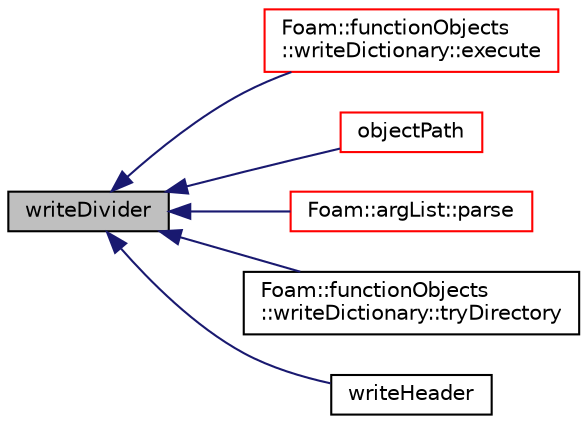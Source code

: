 digraph "writeDivider"
{
  bgcolor="transparent";
  edge [fontname="Helvetica",fontsize="10",labelfontname="Helvetica",labelfontsize="10"];
  node [fontname="Helvetica",fontsize="10",shape=record];
  rankdir="LR";
  Node1 [label="writeDivider",height=0.2,width=0.4,color="black", fillcolor="grey75", style="filled", fontcolor="black"];
  Node1 -> Node2 [dir="back",color="midnightblue",fontsize="10",style="solid",fontname="Helvetica"];
  Node2 [label="Foam::functionObjects\l::writeDictionary::execute",height=0.2,width=0.4,color="red",URL="$a02972.html#a61af3e60b94ae3e748f6fbac1e794af7",tooltip="Execute, currently does nothing. "];
  Node1 -> Node3 [dir="back",color="midnightblue",fontsize="10",style="solid",fontname="Helvetica"];
  Node3 [label="objectPath",height=0.2,width=0.4,color="red",URL="$a01197.html#ae9ba7dea4e76406505be53e67a8b91f4",tooltip="Return complete path + object name. "];
  Node1 -> Node4 [dir="back",color="midnightblue",fontsize="10",style="solid",fontname="Helvetica"];
  Node4 [label="Foam::argList::parse",height=0.2,width=0.4,color="red",URL="$a00067.html#a00aad68f835a5c0bcb8920505bb0bd10",tooltip="Parse. "];
  Node1 -> Node5 [dir="back",color="midnightblue",fontsize="10",style="solid",fontname="Helvetica"];
  Node5 [label="Foam::functionObjects\l::writeDictionary::tryDirectory",height=0.2,width=0.4,color="black",URL="$a02972.html#a113e00641d54672c81a440cfcb170ce2",tooltip="Helper function to write the dictionary if found at location. "];
  Node1 -> Node6 [dir="back",color="midnightblue",fontsize="10",style="solid",fontname="Helvetica"];
  Node6 [label="writeHeader",height=0.2,width=0.4,color="black",URL="$a01197.html#a0eb19e4807b9f72e892a5e44d90f5054",tooltip="Write header. Allow override of type. "];
}
